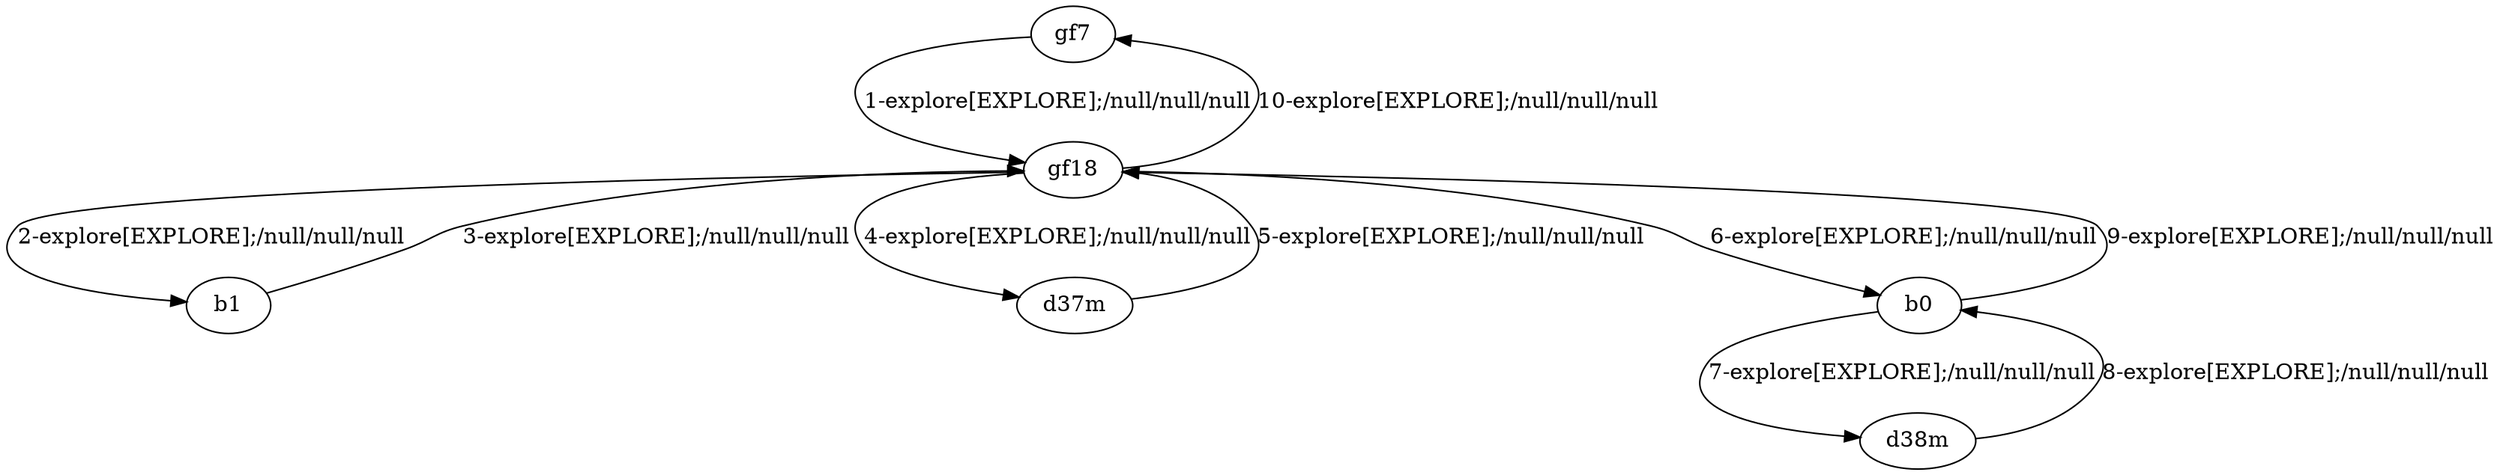 # Total number of goals covered by this test: 1
# b0 --> d38m

digraph g {
"gf7" -> "gf18" [label = "1-explore[EXPLORE];/null/null/null"];
"gf18" -> "b1" [label = "2-explore[EXPLORE];/null/null/null"];
"b1" -> "gf18" [label = "3-explore[EXPLORE];/null/null/null"];
"gf18" -> "d37m" [label = "4-explore[EXPLORE];/null/null/null"];
"d37m" -> "gf18" [label = "5-explore[EXPLORE];/null/null/null"];
"gf18" -> "b0" [label = "6-explore[EXPLORE];/null/null/null"];
"b0" -> "d38m" [label = "7-explore[EXPLORE];/null/null/null"];
"d38m" -> "b0" [label = "8-explore[EXPLORE];/null/null/null"];
"b0" -> "gf18" [label = "9-explore[EXPLORE];/null/null/null"];
"gf18" -> "gf7" [label = "10-explore[EXPLORE];/null/null/null"];
}